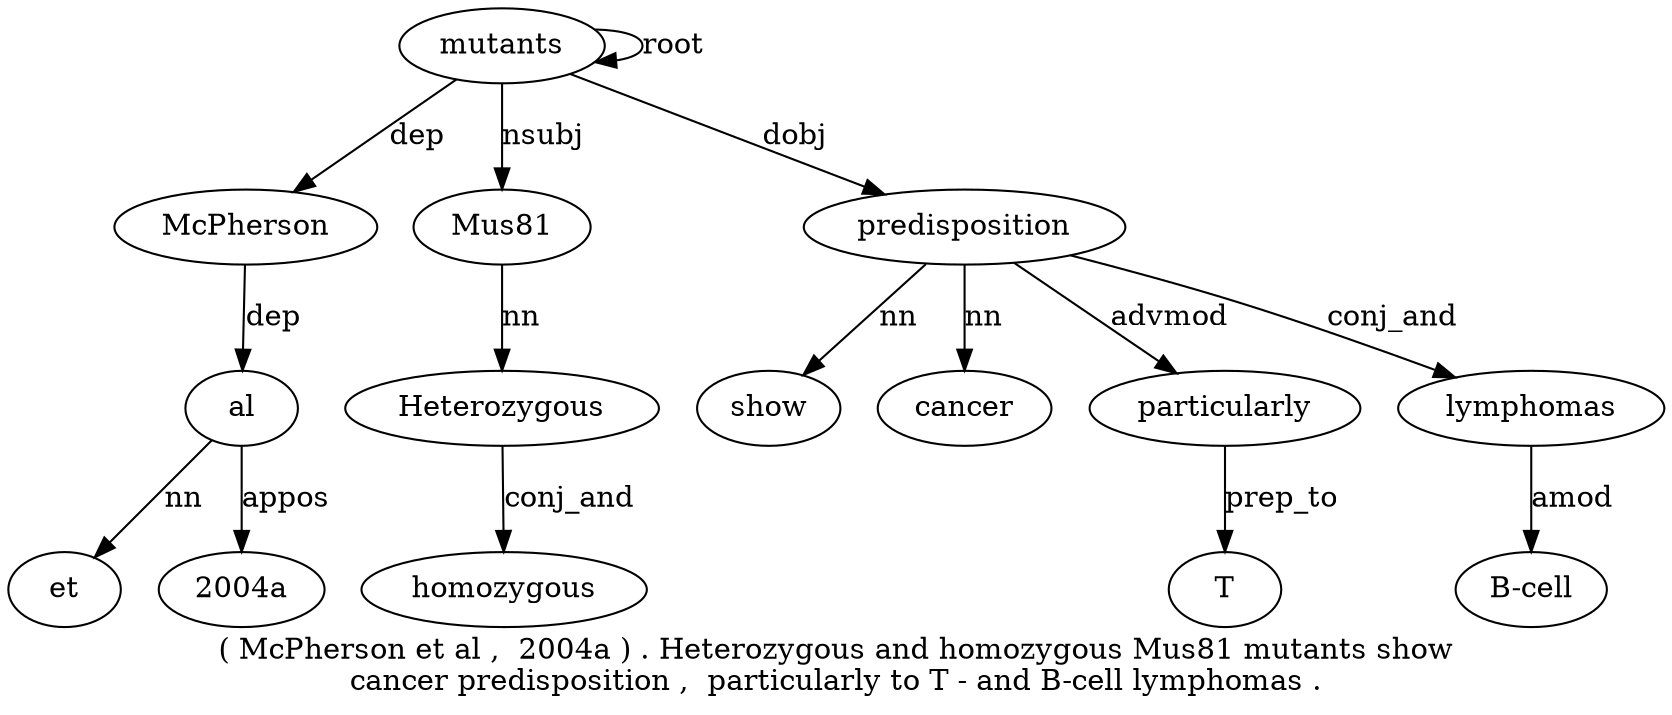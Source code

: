 digraph "( McPherson et al ,  2004a ) . Heterozygous and homozygous Mus81 mutants show cancer predisposition ,  particularly to T - and B-cell lymphomas ." {
label="( McPherson et al ,  2004a ) . Heterozygous and homozygous Mus81 mutants show
cancer predisposition ,  particularly to T - and B-cell lymphomas .";
mutants13 [style=filled, fillcolor=white, label=mutants];
McPherson2 [style=filled, fillcolor=white, label=McPherson];
mutants13 -> McPherson2  [label=dep];
al4 [style=filled, fillcolor=white, label=al];
et3 [style=filled, fillcolor=white, label=et];
al4 -> et3  [label=nn];
McPherson2 -> al4  [label=dep];
"2004a6" [style=filled, fillcolor=white, label="2004a"];
al4 -> "2004a6"  [label=appos];
Mus8112 [style=filled, fillcolor=white, label=Mus81];
Heterozygous9 [style=filled, fillcolor=white, label=Heterozygous];
Mus8112 -> Heterozygous9  [label=nn];
homozygous11 [style=filled, fillcolor=white, label=homozygous];
Heterozygous9 -> homozygous11  [label=conj_and];
mutants13 -> Mus8112  [label=nsubj];
mutants13 -> mutants13  [label=root];
predisposition16 [style=filled, fillcolor=white, label=predisposition];
show14 [style=filled, fillcolor=white, label=show];
predisposition16 -> show14  [label=nn];
cancer15 [style=filled, fillcolor=white, label=cancer];
predisposition16 -> cancer15  [label=nn];
mutants13 -> predisposition16  [label=dobj];
particularly18 [style=filled, fillcolor=white, label=particularly];
predisposition16 -> particularly18  [label=advmod];
T20 [style=filled, fillcolor=white, label=T];
particularly18 -> T20  [label=prep_to];
lymphomas24 [style=filled, fillcolor=white, label=lymphomas];
"B-cell23" [style=filled, fillcolor=white, label="B-cell"];
lymphomas24 -> "B-cell23"  [label=amod];
predisposition16 -> lymphomas24  [label=conj_and];
}
